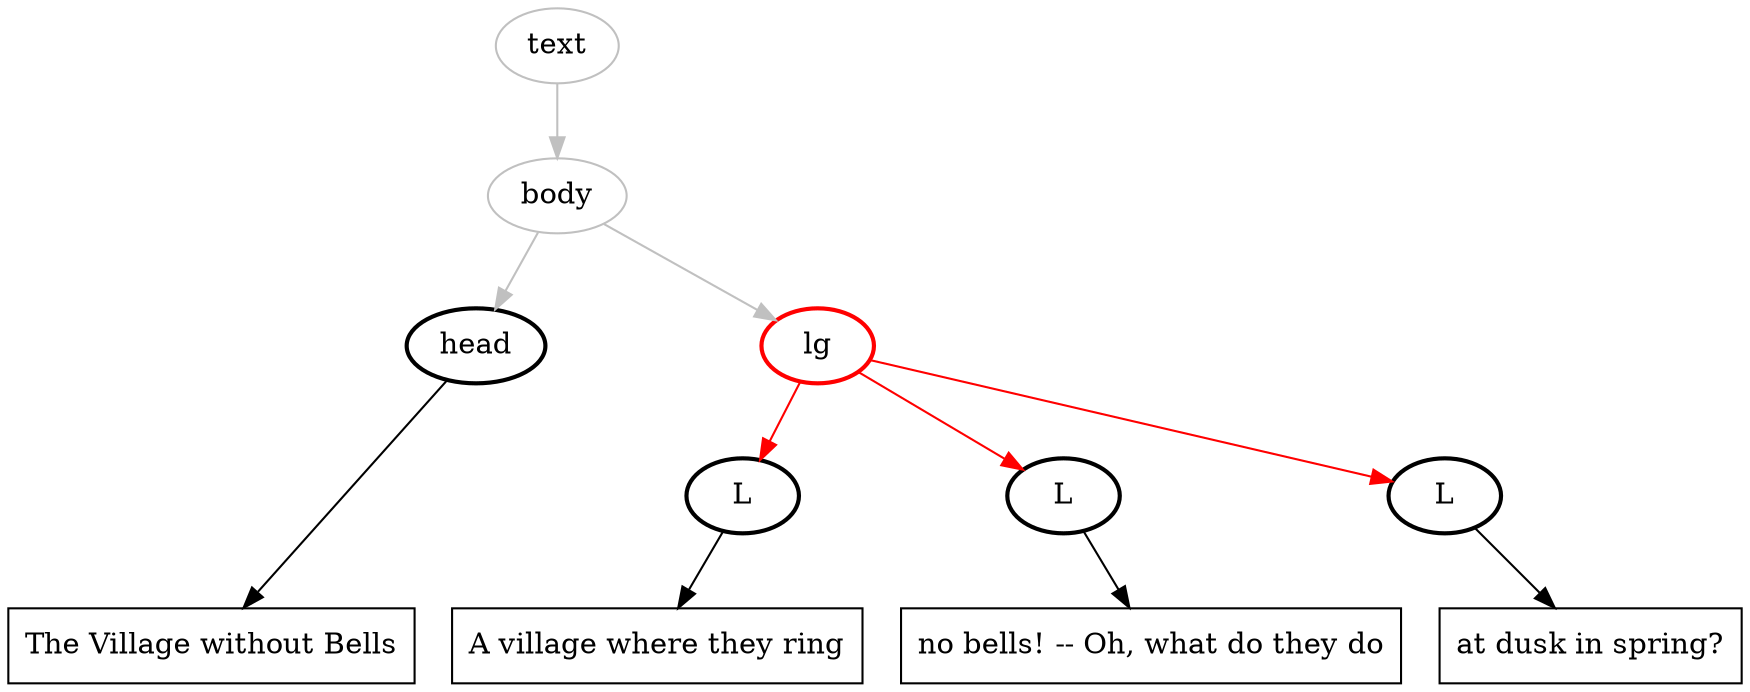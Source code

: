 digraph {
  subgraph {
  rank=same;
  node [shape=rectangle];
  pcd0 [label="The Village without Bells"];
  pcd1 [label="A village where they ring"];
  pcd2 [label="no bells! -- Oh, what do they do"];
  pcd3 [label="at dusk in spring?"];
  }

  node [shape=oval, color=gray];
  edge [color=gray]
  text;
  body;
  head [label="head", color=black, style=bold]
  lg [label="lg", color=red, style=bold];
  l1 [label="L", color=black, style=bold];
  l2 [label="L", color=black, style=bold];
  l3 [label="L", color=black, style=bold];
  
  text -> body;
  body -> head;
  head -> pcd0 [color=black];
  body -> lg;
  lg -> l1 [color=red];
  lg -> l2 [color=red];
  lg -> l3 [color=red];
  l1 -> pcd1 [color=black];
  l2 -> pcd2 [color=black];
  l3 -> pcd3 [color=black];
  
}